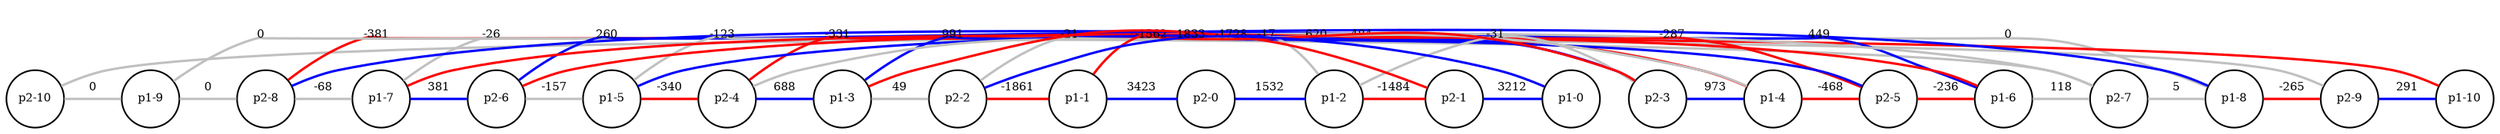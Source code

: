 strict graph G {
	overlap="false";
	dpi="1300";
	sep="1.5";
	node [fixedsize="true", shape="circle", fontsize="7.0"];
	edge [penwidth="1.5", fontsize="7.0"];
	"p2-10"[pos="100,200"];
	"p1-10"[pos="100,100"];
	"p2-9"[pos="200,200"];
	"p1-9"[pos="200,100"];
	"p1-8"[pos="300,100"];
	"p2-8"[pos="300,200"];
	"p2-7"[pos="400,200"];
	"p1-7"[pos="400,100"];
	"p2-6"[pos="500,200"];
	"p1-6"[pos="500,100"];
	"p1-5"[pos="600,100"];
	"p2-5"[pos="600,200"];
	"p2-4"[pos="700,200"];
	"p1-4"[pos="700,100"];
	"p2-3"[pos="800,200"];
	"p1-3"[pos="800,100"];
	"p1-2"[pos="900,100"];
	"p2-2"[pos="900,200"];
	"p2-1"[pos="1000,200"];
	"p1-1"[pos="1000,100"];
	"p2-0"[pos="1100,200"];
	"p1-0"[pos="1100,100"];
	edge [penwidth="1.5", fontsize="7.0"];
	"p2-6" -- "p1-4"[color="red"][label="-484"][constraint = "false"];
	"p2-6" -- "p1-5"[color="grey"][label="-157"][constraint = "false"];
	"p2-9" -- "p1-7"[color="grey"][label="-26"][constraint = "false"];
	"p2-9" -- "p1-8"[color="red"][label="-265"][constraint = "false"];
	"p1-9" -- "p2-7"[color="grey"][label="0"][constraint = "false"];
	"p1-9" -- "p2-8"[color="grey"][label="0"][constraint = "false"];
	"p2-10" -- "p1-8"[color="grey"][label="0"][constraint = "false"];
	"p2-10" -- "p1-9"[color="grey"][label="0"][constraint = "false"];
	"p1-6" -- "p2-4"[color="red"][label="-331"][constraint = "false"];
	"p1-6" -- "p2-5"[color="red"][label="-236"][constraint = "false"];
	"p1-10" -- "p2-8"[color="red"][label="-381"][constraint = "false"];
	"p1-10" -- "p2-9"[color="blue"][label="291"][constraint = "false"];
	"p1-1" -- "p2-0"[color="blue"][label="3423"][constraint = "false"];
	"p2-3" -- "p1-1"[color="red"][label="-1562"][constraint = "false"];
	"p2-3" -- "p1-2"[color="grey"][label="-31"][constraint = "false"];
	"p1-8" -- "p2-6"[color="blue"][label="260"][constraint = "false"];
	"p1-8" -- "p2-7"[color="grey"][label="5"][constraint = "false"];
	"p1-7" -- "p2-5"[color="red"][label="-287"][constraint = "false"];
	"p1-7" -- "p2-6"[color="blue"][label="381"][constraint = "false"];
	"p2-1" -- "p1-0"[color="blue"][label="3212"][constraint = "false"];
	"p2-4" -- "p1-2"[color="grey"][label="-17"][constraint = "false"];
	"p2-4" -- "p1-3"[color="blue"][label="688"][constraint = "false"];
	"p2-8" -- "p1-6"[color="blue"][label="449"][constraint = "false"];
	"p2-8" -- "p1-7"[color="grey"][label="-68"][constraint = "false"];
	"p2-7" -- "p1-5"[color="grey"][label="-123"][constraint = "false"];
	"p2-7" -- "p1-6"[color="grey"][label="118"][constraint = "false"];
	"p1-2" -- "p2-0"[color="blue"][label="1532"][constraint = "false"];
	"p1-2" -- "p2-1"[color="red"][label="-1484"][constraint = "false"];
	"p2-2" -- "p1-0"[color="blue"][label="1833"][constraint = "false"];
	"p2-2" -- "p1-1"[color="red"][label="-1861"][constraint = "false"];
	"p2-5" -- "p1-3"[color="blue"][label="991"][constraint = "false"];
	"p2-5" -- "p1-4"[color="red"][label="-468"][constraint = "false"];
	"p1-3" -- "p2-1"[color="red"][label="-1728"][constraint = "false"];
	"p1-3" -- "p2-2"[color="grey"][label="49"][constraint = "false"];
	"p1-4" -- "p2-2"[color="grey"][label="-21"][constraint = "false"];
	"p1-4" -- "p2-3"[color="blue"][label="973"][constraint = "false"];
	"p1-5" -- "p2-3"[color="blue"][label="620"][constraint = "false"];
	"p1-5" -- "p2-4"[color="red"][label="-340"][constraint = "false"];
}